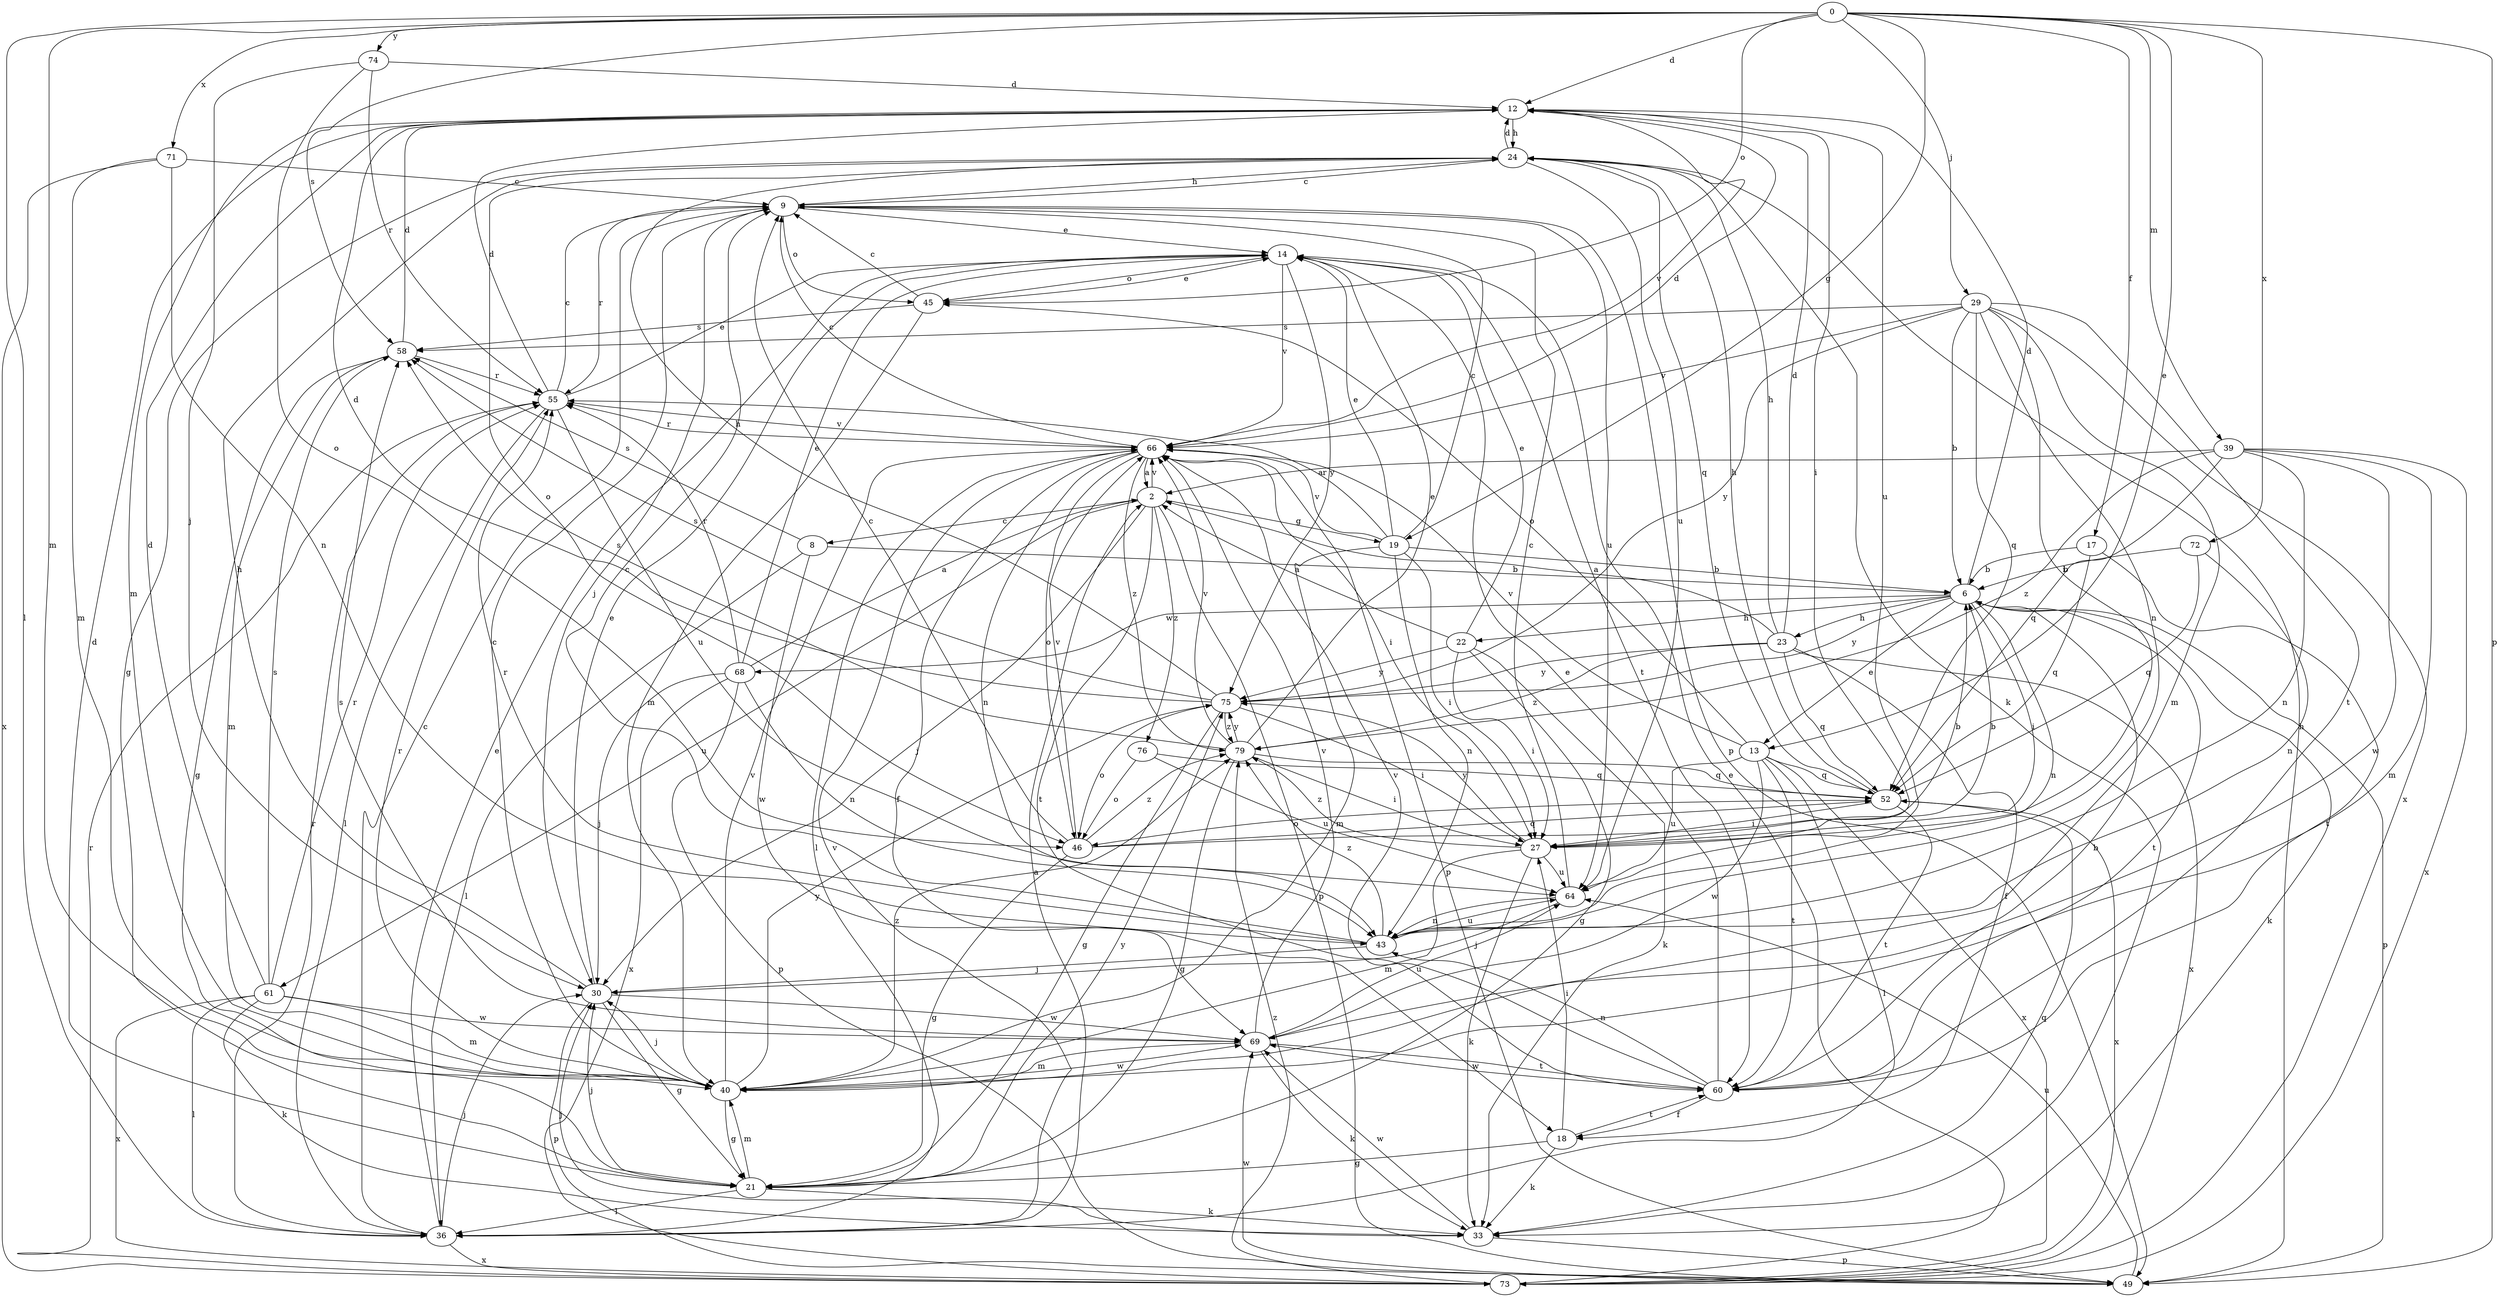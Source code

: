strict digraph  {
0;
2;
6;
8;
9;
12;
13;
14;
17;
18;
19;
21;
22;
23;
24;
27;
29;
30;
33;
36;
39;
40;
43;
45;
46;
49;
52;
55;
58;
60;
61;
64;
66;
68;
69;
71;
72;
73;
74;
75;
76;
79;
0 -> 12  [label=d];
0 -> 13  [label=e];
0 -> 17  [label=f];
0 -> 19  [label=g];
0 -> 29  [label=j];
0 -> 36  [label=l];
0 -> 39  [label=m];
0 -> 40  [label=m];
0 -> 45  [label=o];
0 -> 49  [label=p];
0 -> 58  [label=s];
0 -> 71  [label=x];
0 -> 72  [label=x];
0 -> 74  [label=y];
2 -> 8  [label=c];
2 -> 19  [label=g];
2 -> 30  [label=j];
2 -> 49  [label=p];
2 -> 60  [label=t];
2 -> 61  [label=u];
2 -> 66  [label=v];
2 -> 76  [label=z];
6 -> 12  [label=d];
6 -> 13  [label=e];
6 -> 22  [label=h];
6 -> 23  [label=h];
6 -> 27  [label=i];
6 -> 33  [label=k];
6 -> 43  [label=n];
6 -> 49  [label=p];
6 -> 60  [label=t];
6 -> 68  [label=w];
6 -> 75  [label=y];
8 -> 6  [label=b];
8 -> 36  [label=l];
8 -> 58  [label=s];
8 -> 69  [label=w];
9 -> 14  [label=e];
9 -> 24  [label=h];
9 -> 30  [label=j];
9 -> 45  [label=o];
9 -> 49  [label=p];
9 -> 55  [label=r];
9 -> 64  [label=u];
12 -> 24  [label=h];
12 -> 27  [label=i];
12 -> 40  [label=m];
12 -> 64  [label=u];
12 -> 66  [label=v];
13 -> 36  [label=l];
13 -> 45  [label=o];
13 -> 52  [label=q];
13 -> 60  [label=t];
13 -> 64  [label=u];
13 -> 66  [label=v];
13 -> 69  [label=w];
13 -> 73  [label=x];
14 -> 45  [label=o];
14 -> 60  [label=t];
14 -> 66  [label=v];
14 -> 75  [label=y];
17 -> 6  [label=b];
17 -> 52  [label=q];
17 -> 60  [label=t];
18 -> 21  [label=g];
18 -> 27  [label=i];
18 -> 33  [label=k];
18 -> 60  [label=t];
19 -> 6  [label=b];
19 -> 9  [label=c];
19 -> 14  [label=e];
19 -> 27  [label=i];
19 -> 40  [label=m];
19 -> 43  [label=n];
19 -> 55  [label=r];
19 -> 66  [label=v];
21 -> 12  [label=d];
21 -> 30  [label=j];
21 -> 33  [label=k];
21 -> 36  [label=l];
21 -> 40  [label=m];
21 -> 75  [label=y];
22 -> 2  [label=a];
22 -> 14  [label=e];
22 -> 21  [label=g];
22 -> 27  [label=i];
22 -> 33  [label=k];
22 -> 75  [label=y];
23 -> 2  [label=a];
23 -> 12  [label=d];
23 -> 18  [label=f];
23 -> 24  [label=h];
23 -> 52  [label=q];
23 -> 73  [label=x];
23 -> 75  [label=y];
23 -> 79  [label=z];
24 -> 9  [label=c];
24 -> 12  [label=d];
24 -> 21  [label=g];
24 -> 33  [label=k];
24 -> 46  [label=o];
24 -> 52  [label=q];
24 -> 64  [label=u];
27 -> 6  [label=b];
27 -> 33  [label=k];
27 -> 40  [label=m];
27 -> 64  [label=u];
27 -> 75  [label=y];
27 -> 79  [label=z];
29 -> 6  [label=b];
29 -> 27  [label=i];
29 -> 40  [label=m];
29 -> 43  [label=n];
29 -> 52  [label=q];
29 -> 58  [label=s];
29 -> 60  [label=t];
29 -> 66  [label=v];
29 -> 73  [label=x];
29 -> 75  [label=y];
30 -> 14  [label=e];
30 -> 21  [label=g];
30 -> 24  [label=h];
30 -> 49  [label=p];
30 -> 69  [label=w];
33 -> 30  [label=j];
33 -> 49  [label=p];
33 -> 52  [label=q];
33 -> 69  [label=w];
36 -> 2  [label=a];
36 -> 9  [label=c];
36 -> 14  [label=e];
36 -> 30  [label=j];
36 -> 55  [label=r];
36 -> 66  [label=v];
36 -> 73  [label=x];
39 -> 2  [label=a];
39 -> 40  [label=m];
39 -> 43  [label=n];
39 -> 52  [label=q];
39 -> 69  [label=w];
39 -> 73  [label=x];
39 -> 79  [label=z];
40 -> 9  [label=c];
40 -> 21  [label=g];
40 -> 30  [label=j];
40 -> 55  [label=r];
40 -> 66  [label=v];
40 -> 69  [label=w];
40 -> 75  [label=y];
40 -> 79  [label=z];
43 -> 9  [label=c];
43 -> 30  [label=j];
43 -> 55  [label=r];
43 -> 64  [label=u];
43 -> 79  [label=z];
45 -> 9  [label=c];
45 -> 14  [label=e];
45 -> 40  [label=m];
45 -> 58  [label=s];
46 -> 6  [label=b];
46 -> 9  [label=c];
46 -> 21  [label=g];
46 -> 52  [label=q];
46 -> 66  [label=v];
46 -> 79  [label=z];
49 -> 24  [label=h];
49 -> 64  [label=u];
49 -> 69  [label=w];
52 -> 24  [label=h];
52 -> 27  [label=i];
52 -> 46  [label=o];
52 -> 60  [label=t];
52 -> 73  [label=x];
55 -> 9  [label=c];
55 -> 12  [label=d];
55 -> 14  [label=e];
55 -> 36  [label=l];
55 -> 64  [label=u];
55 -> 66  [label=v];
58 -> 12  [label=d];
58 -> 21  [label=g];
58 -> 40  [label=m];
58 -> 55  [label=r];
60 -> 6  [label=b];
60 -> 14  [label=e];
60 -> 18  [label=f];
60 -> 43  [label=n];
60 -> 66  [label=v];
60 -> 69  [label=w];
61 -> 12  [label=d];
61 -> 33  [label=k];
61 -> 36  [label=l];
61 -> 40  [label=m];
61 -> 55  [label=r];
61 -> 58  [label=s];
61 -> 69  [label=w];
61 -> 73  [label=x];
64 -> 9  [label=c];
64 -> 30  [label=j];
64 -> 43  [label=n];
66 -> 2  [label=a];
66 -> 9  [label=c];
66 -> 12  [label=d];
66 -> 18  [label=f];
66 -> 27  [label=i];
66 -> 36  [label=l];
66 -> 43  [label=n];
66 -> 46  [label=o];
66 -> 49  [label=p];
66 -> 55  [label=r];
66 -> 79  [label=z];
68 -> 2  [label=a];
68 -> 14  [label=e];
68 -> 30  [label=j];
68 -> 43  [label=n];
68 -> 49  [label=p];
68 -> 55  [label=r];
68 -> 73  [label=x];
69 -> 33  [label=k];
69 -> 40  [label=m];
69 -> 58  [label=s];
69 -> 60  [label=t];
69 -> 64  [label=u];
69 -> 66  [label=v];
71 -> 9  [label=c];
71 -> 40  [label=m];
71 -> 43  [label=n];
71 -> 73  [label=x];
72 -> 6  [label=b];
72 -> 43  [label=n];
72 -> 52  [label=q];
73 -> 14  [label=e];
73 -> 55  [label=r];
73 -> 79  [label=z];
74 -> 12  [label=d];
74 -> 30  [label=j];
74 -> 46  [label=o];
74 -> 55  [label=r];
75 -> 12  [label=d];
75 -> 21  [label=g];
75 -> 24  [label=h];
75 -> 27  [label=i];
75 -> 46  [label=o];
75 -> 58  [label=s];
75 -> 79  [label=z];
76 -> 46  [label=o];
76 -> 52  [label=q];
76 -> 64  [label=u];
79 -> 14  [label=e];
79 -> 21  [label=g];
79 -> 27  [label=i];
79 -> 52  [label=q];
79 -> 58  [label=s];
79 -> 66  [label=v];
79 -> 75  [label=y];
}
